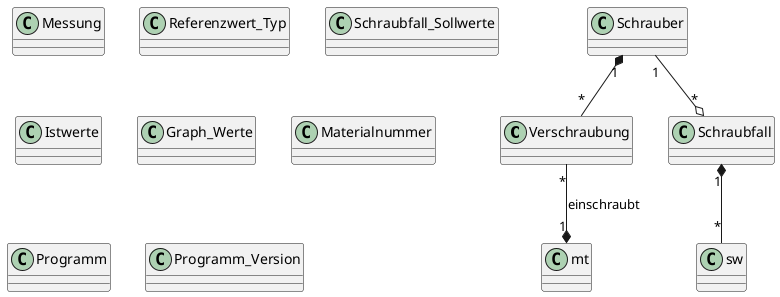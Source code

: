 @startuml xxx
    class "Verschraubung" as ver
    class "Schrauber" as sch     
    class "Schraubfall" as schf
    class "Messung" as m
    class "Referenzwert_Typ" as rt
    class "Schraubfall_Sollwerte" as soll
    class "Istwerte" as ist
    class "Graph_Werte" as gw
    class "Materialnummer" as mn
    class "Programm" as p
    class "Programm_Version" as pv

    ver "*" --* "1" mt : einschraubt
    sch "1" *-- "*" ver
    sch "1" --o "*" schf
    schf "1" *-- "*" sw
    
    

@enduml

